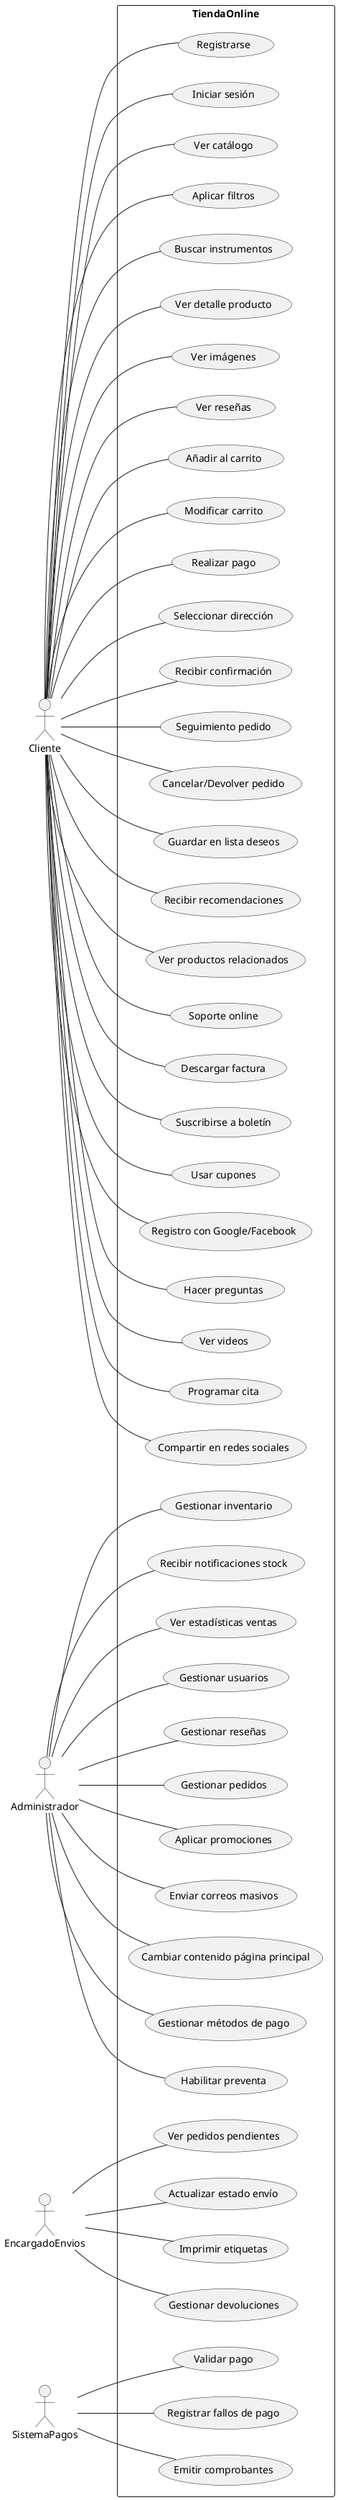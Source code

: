 ' Title: Diagrama de Casos de Uso para una Tienda Online de Instrumentos Musicales

@startuml
left to right direction

actor Cliente
actor Administrador
actor EncargadoEnvios
actor SistemaPagos

rectangle TiendaOnline {

    Cliente -- (Registrarse)
    Cliente -- (Iniciar sesión)
    Cliente -- (Ver catálogo)
    Cliente -- (Aplicar filtros)
    Cliente -- (Buscar instrumentos)
    Cliente -- (Ver detalle producto)
    Cliente -- (Ver imágenes)
    Cliente -- (Ver reseñas)
    Cliente -- (Añadir al carrito)
    Cliente -- (Modificar carrito)
    Cliente -- (Realizar pago)
    Cliente -- (Seleccionar dirección)
    Cliente -- (Recibir confirmación)
    Cliente -- (Seguimiento pedido)
    Cliente -- (Cancelar/Devolver pedido)
    Cliente -- (Guardar en lista deseos)
    Cliente -- (Recibir recomendaciones)
    Cliente -- (Ver productos relacionados)
    Cliente -- (Soporte online)
    Cliente -- (Descargar factura)
    Cliente -- (Suscribirse a boletín)
    Cliente -- (Usar cupones)
    Cliente -- (Registro con Google/Facebook)
    Cliente -- (Hacer preguntas)
    Cliente -- (Ver videos)
    Cliente -- (Programar cita)
    Cliente -- (Compartir en redes sociales)


    Administrador -- (Gestionar inventario)
    Administrador -- (Recibir notificaciones stock)
    Administrador -- (Ver estadísticas ventas)
    Administrador -- (Gestionar usuarios)
    Administrador -- (Gestionar reseñas)
    Administrador -- (Gestionar pedidos)
    Administrador -- (Aplicar promociones)
    Administrador -- (Enviar correos masivos)
    Administrador -- (Cambiar contenido página principal)
    Administrador -- (Gestionar métodos de pago)
    Administrador -- (Habilitar preventa)

    EncargadoEnvios -- (Ver pedidos pendientes)
    EncargadoEnvios -- (Actualizar estado envío)
    EncargadoEnvios -- (Imprimir etiquetas)
    EncargadoEnvios -- (Gestionar devoluciones)

    SistemaPagos -- (Validar pago)
    SistemaPagos -- (Registrar fallos de pago)
    SistemaPagos -- (Emitir comprobantes)

}

@enduml